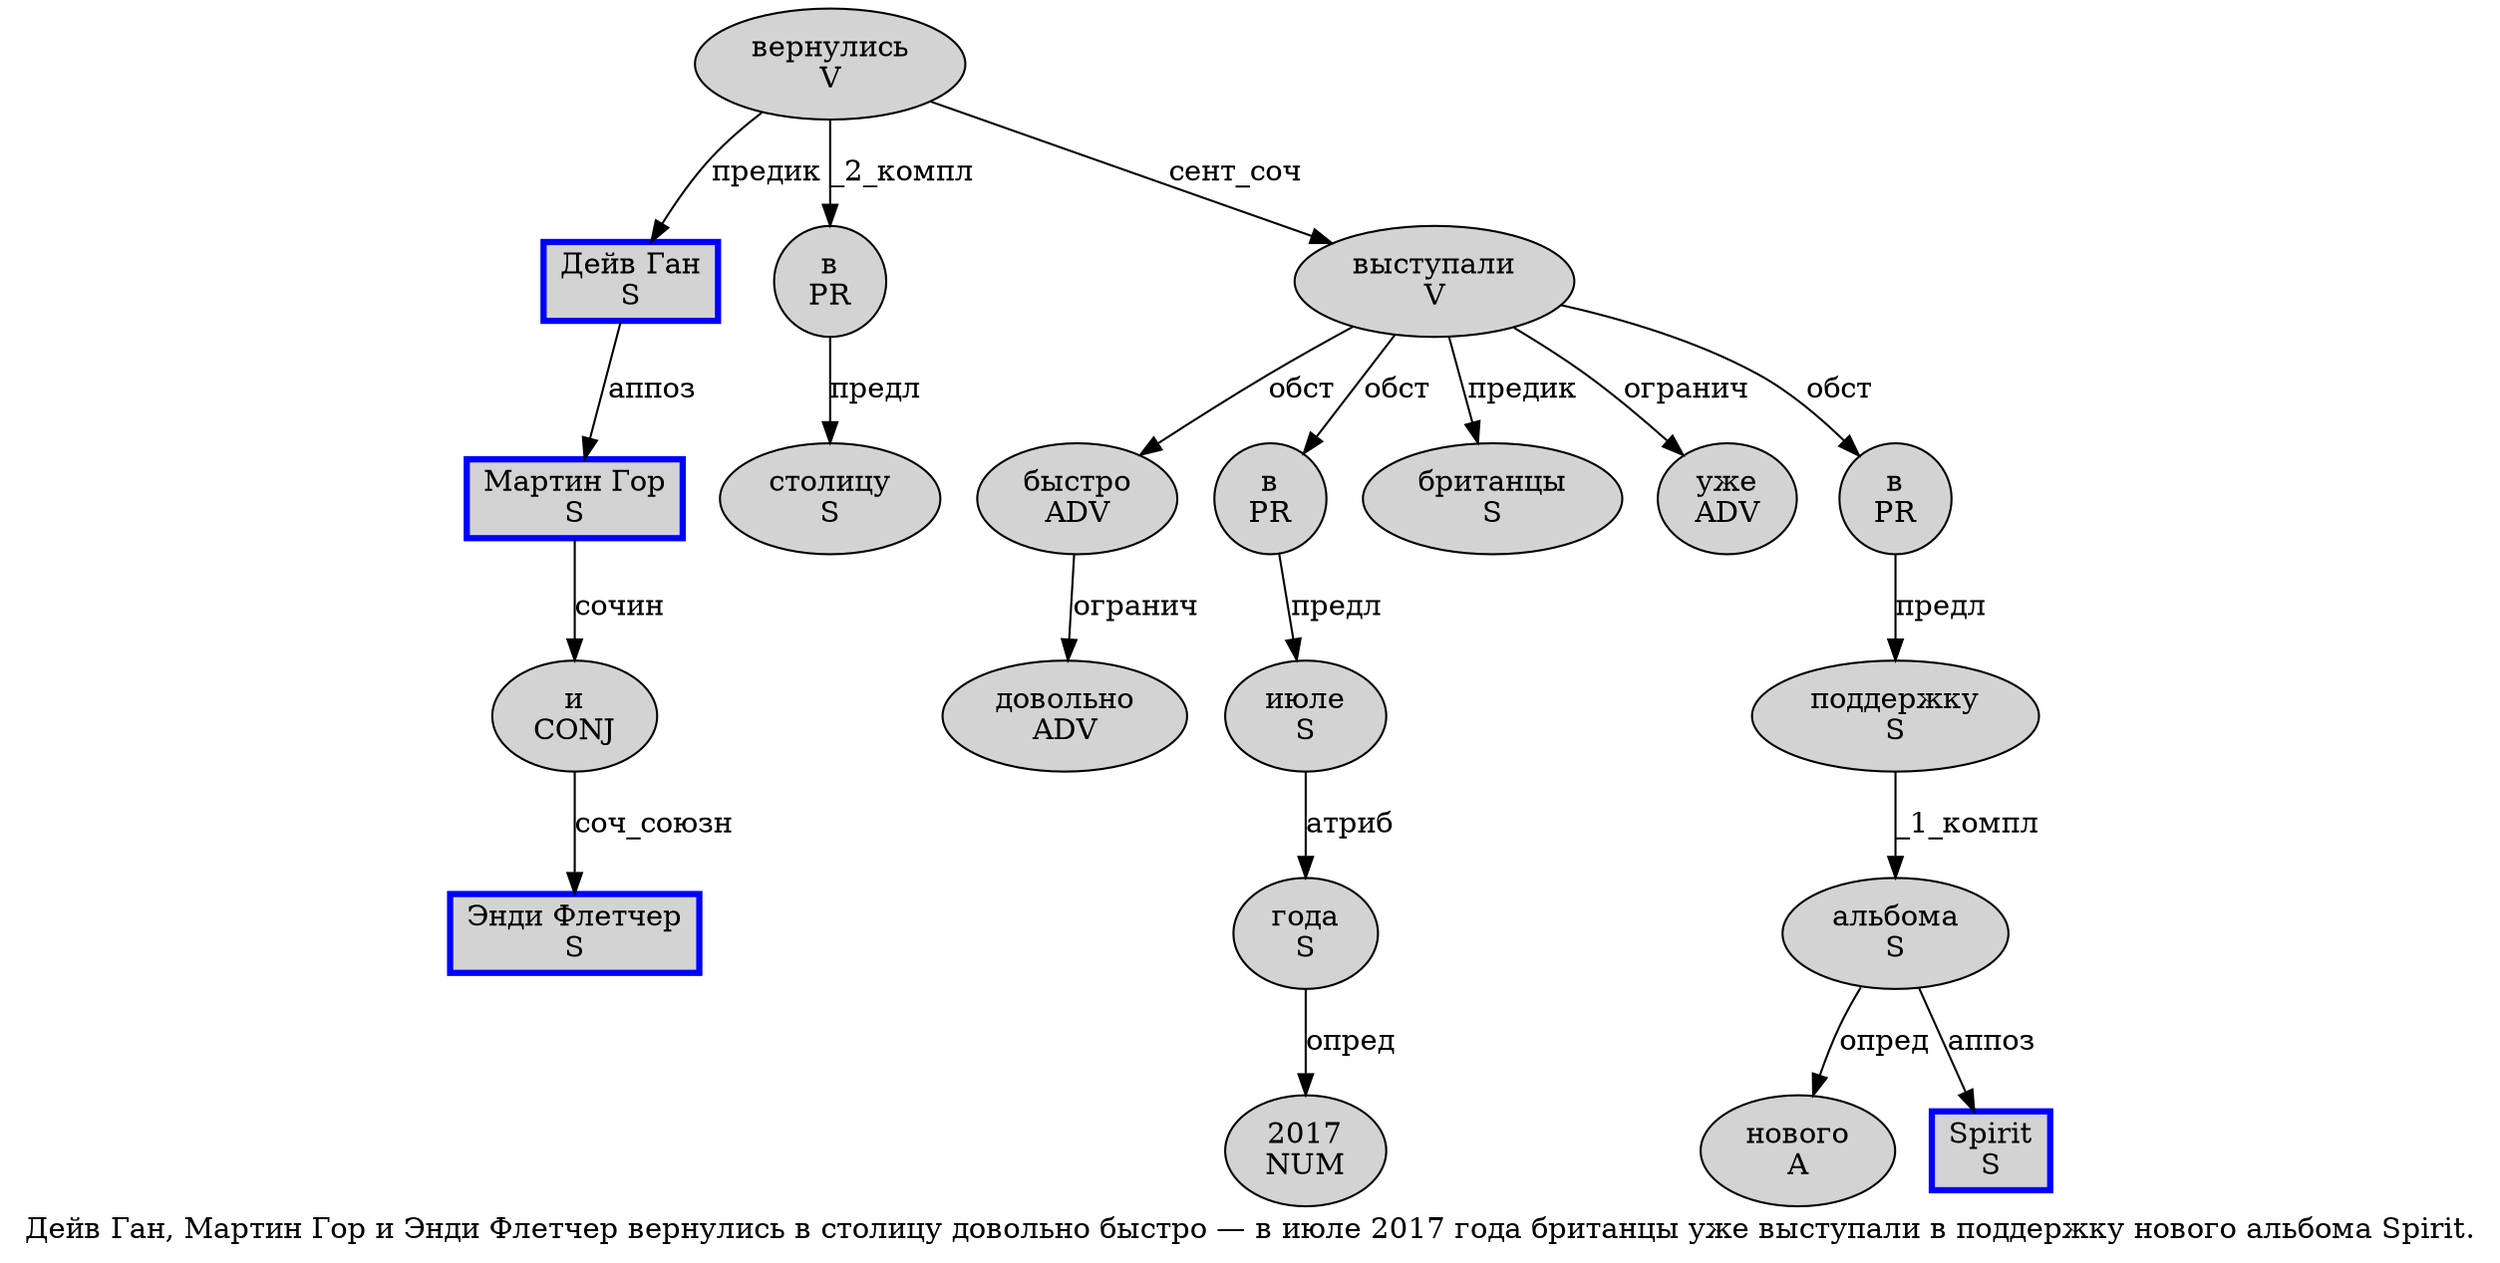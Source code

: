 digraph SENTENCE_269 {
	graph [label="Дейв Ган, Мартин Гор и Энди Флетчер вернулись в столицу довольно быстро — в июле 2017 года британцы уже выступали в поддержку нового альбома Spirit."]
	node [style=filled]
		0 [label="Дейв Ган
S" color=blue fillcolor=lightgray penwidth=3 shape=box]
		2 [label="Мартин Гор
S" color=blue fillcolor=lightgray penwidth=3 shape=box]
		3 [label="и
CONJ" color="" fillcolor=lightgray penwidth=1 shape=ellipse]
		4 [label="Энди Флетчер
S" color=blue fillcolor=lightgray penwidth=3 shape=box]
		5 [label="вернулись
V" color="" fillcolor=lightgray penwidth=1 shape=ellipse]
		6 [label="в
PR" color="" fillcolor=lightgray penwidth=1 shape=ellipse]
		7 [label="столицу
S" color="" fillcolor=lightgray penwidth=1 shape=ellipse]
		8 [label="довольно
ADV" color="" fillcolor=lightgray penwidth=1 shape=ellipse]
		9 [label="быстро
ADV" color="" fillcolor=lightgray penwidth=1 shape=ellipse]
		11 [label="в
PR" color="" fillcolor=lightgray penwidth=1 shape=ellipse]
		12 [label="июле
S" color="" fillcolor=lightgray penwidth=1 shape=ellipse]
		13 [label="2017
NUM" color="" fillcolor=lightgray penwidth=1 shape=ellipse]
		14 [label="года
S" color="" fillcolor=lightgray penwidth=1 shape=ellipse]
		15 [label="британцы
S" color="" fillcolor=lightgray penwidth=1 shape=ellipse]
		16 [label="уже
ADV" color="" fillcolor=lightgray penwidth=1 shape=ellipse]
		17 [label="выступали
V" color="" fillcolor=lightgray penwidth=1 shape=ellipse]
		18 [label="в
PR" color="" fillcolor=lightgray penwidth=1 shape=ellipse]
		19 [label="поддержку
S" color="" fillcolor=lightgray penwidth=1 shape=ellipse]
		20 [label="нового
A" color="" fillcolor=lightgray penwidth=1 shape=ellipse]
		21 [label="альбома
S" color="" fillcolor=lightgray penwidth=1 shape=ellipse]
		22 [label="Spirit
S" color=blue fillcolor=lightgray penwidth=3 shape=box]
			9 -> 8 [label="огранич"]
			14 -> 13 [label="опред"]
			19 -> 21 [label="_1_компл"]
			21 -> 20 [label="опред"]
			21 -> 22 [label="аппоз"]
			12 -> 14 [label="атриб"]
			6 -> 7 [label="предл"]
			0 -> 2 [label="аппоз"]
			3 -> 4 [label="соч_союзн"]
			5 -> 0 [label="предик"]
			5 -> 6 [label="_2_компл"]
			5 -> 17 [label="сент_соч"]
			11 -> 12 [label="предл"]
			17 -> 9 [label="обст"]
			17 -> 11 [label="обст"]
			17 -> 15 [label="предик"]
			17 -> 16 [label="огранич"]
			17 -> 18 [label="обст"]
			2 -> 3 [label="сочин"]
			18 -> 19 [label="предл"]
}